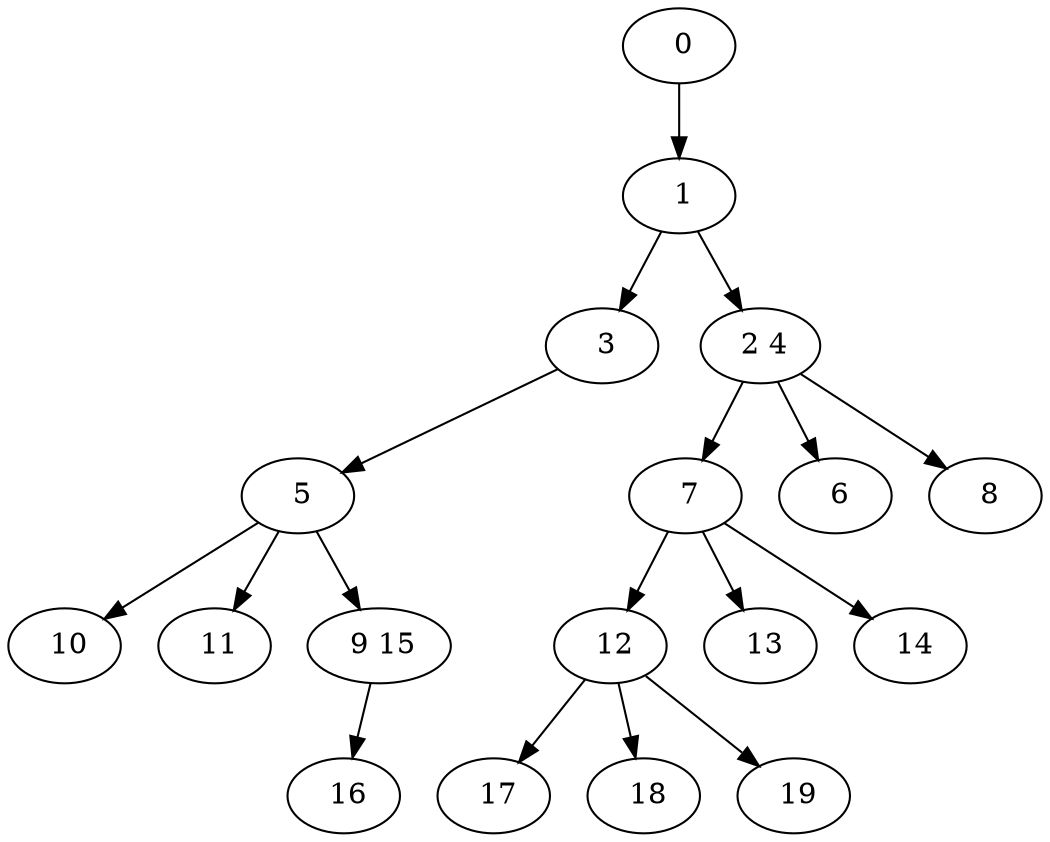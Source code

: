 digraph mytree {
" 0" -> " 1";
" 16";
" 1" -> " 3";
" 1" -> " 2 4";
" 3" -> " 5";
" 2 4" -> " 7";
" 2 4" -> " 6";
" 2 4" -> " 8";
" 5" -> " 10";
" 5" -> " 11";
" 5" -> " 9 15";
" 10";
" 11";
" 9 15" -> " 16";
" 7" -> " 12";
" 7" -> " 13";
" 7" -> " 14";
" 12" -> " 17";
" 12" -> " 18";
" 12" -> " 19";
" 13";
" 14";
" 17";
" 18";
" 19";
" 6";
" 8";
}
